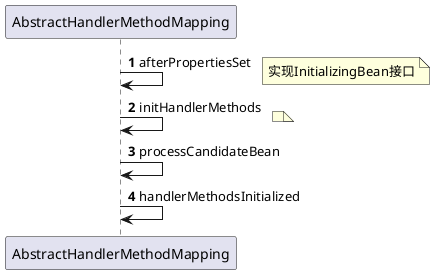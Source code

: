 @startuml
'https://plantuml.com/sequence-diagram

autonumber

AbstractHandlerMethodMapping -> AbstractHandlerMethodMapping: afterPropertiesSet
note right: 实现InitializingBean接口
AbstractHandlerMethodMapping -> AbstractHandlerMethodMapping: initHandlerMethods
note right:
AbstractHandlerMethodMapping -> AbstractHandlerMethodMapping: processCandidateBean
AbstractHandlerMethodMapping -> AbstractHandlerMethodMapping: handlerMethodsInitialized
@enduml
